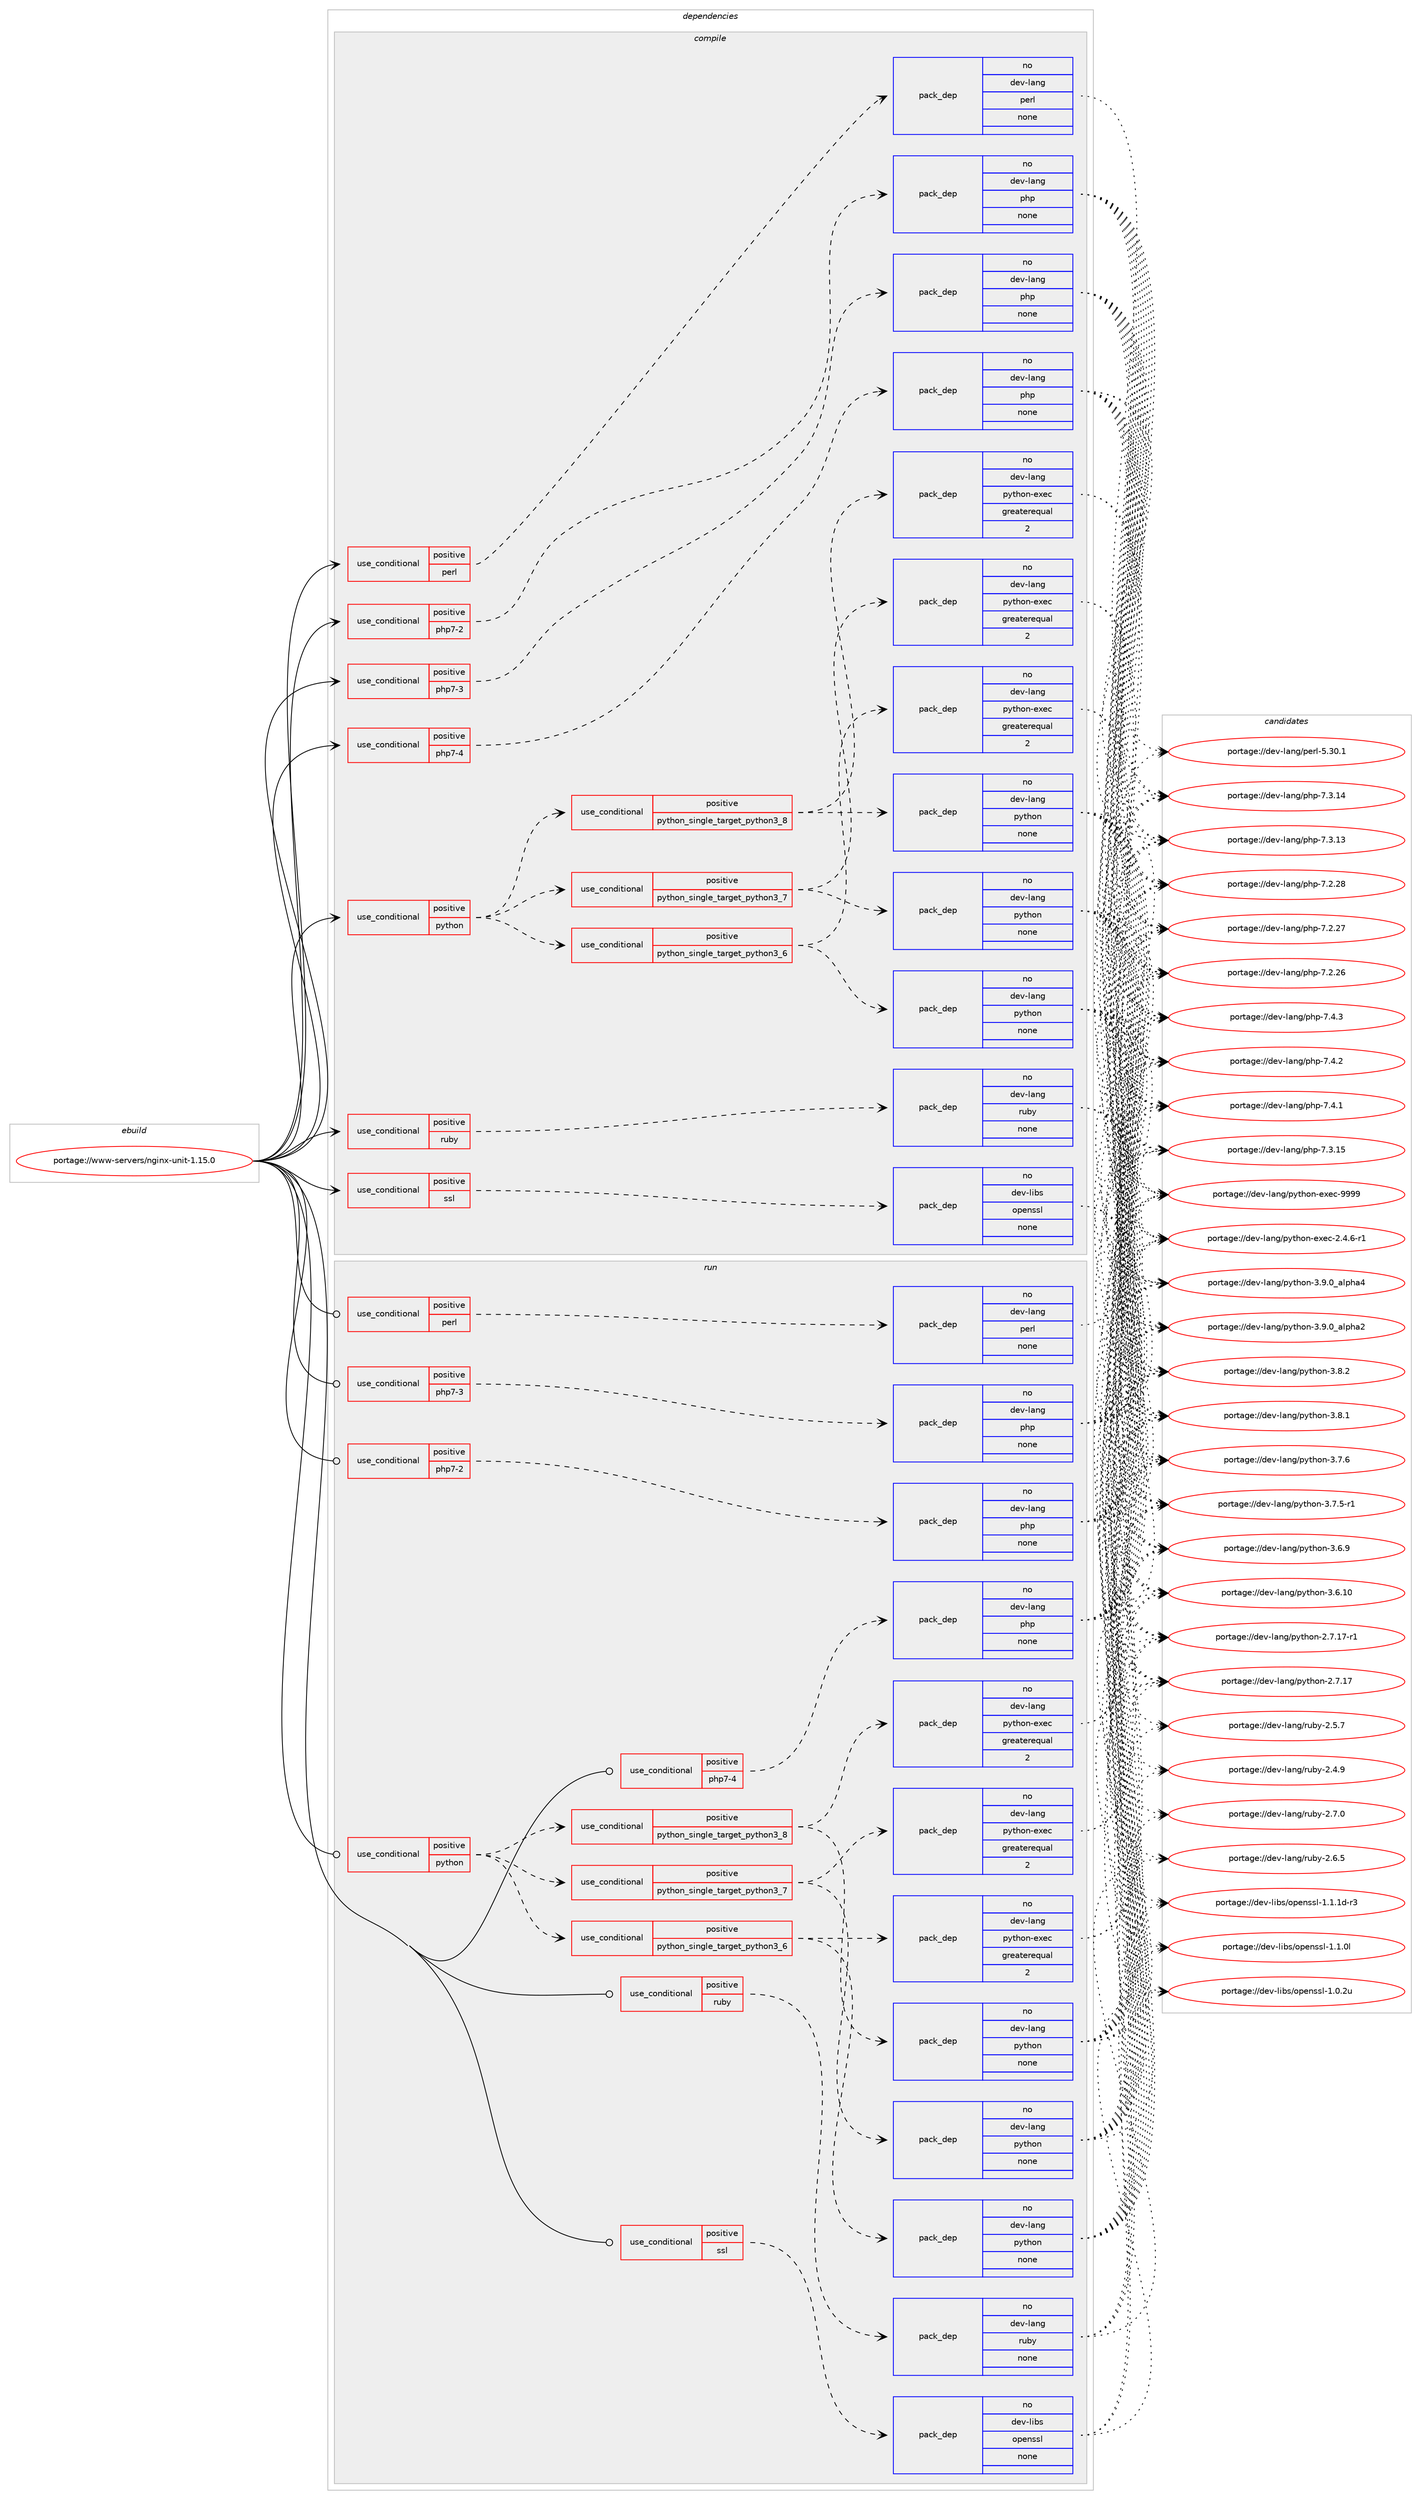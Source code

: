 digraph prolog {

# *************
# Graph options
# *************

newrank=true;
concentrate=true;
compound=true;
graph [rankdir=LR,fontname=Helvetica,fontsize=10,ranksep=1.5];#, ranksep=2.5, nodesep=0.2];
edge  [arrowhead=vee];
node  [fontname=Helvetica,fontsize=10];

# **********
# The ebuild
# **********

subgraph cluster_leftcol {
color=gray;
rank=same;
label=<<i>ebuild</i>>;
id [label="portage://www-servers/nginx-unit-1.15.0", color=red, width=4, href="../www-servers/nginx-unit-1.15.0.svg"];
}

# ****************
# The dependencies
# ****************

subgraph cluster_midcol {
color=gray;
label=<<i>dependencies</i>>;
subgraph cluster_compile {
fillcolor="#eeeeee";
style=filled;
label=<<i>compile</i>>;
subgraph cond2443 {
dependency18374 [label=<<TABLE BORDER="0" CELLBORDER="1" CELLSPACING="0" CELLPADDING="4"><TR><TD ROWSPAN="3" CELLPADDING="10">use_conditional</TD></TR><TR><TD>positive</TD></TR><TR><TD>perl</TD></TR></TABLE>>, shape=none, color=red];
subgraph pack15564 {
dependency18375 [label=<<TABLE BORDER="0" CELLBORDER="1" CELLSPACING="0" CELLPADDING="4" WIDTH="220"><TR><TD ROWSPAN="6" CELLPADDING="30">pack_dep</TD></TR><TR><TD WIDTH="110">no</TD></TR><TR><TD>dev-lang</TD></TR><TR><TD>perl</TD></TR><TR><TD>none</TD></TR><TR><TD></TD></TR></TABLE>>, shape=none, color=blue];
}
dependency18374:e -> dependency18375:w [weight=20,style="dashed",arrowhead="vee"];
}
id:e -> dependency18374:w [weight=20,style="solid",arrowhead="vee"];
subgraph cond2444 {
dependency18376 [label=<<TABLE BORDER="0" CELLBORDER="1" CELLSPACING="0" CELLPADDING="4"><TR><TD ROWSPAN="3" CELLPADDING="10">use_conditional</TD></TR><TR><TD>positive</TD></TR><TR><TD>php7-2</TD></TR></TABLE>>, shape=none, color=red];
subgraph pack15565 {
dependency18377 [label=<<TABLE BORDER="0" CELLBORDER="1" CELLSPACING="0" CELLPADDING="4" WIDTH="220"><TR><TD ROWSPAN="6" CELLPADDING="30">pack_dep</TD></TR><TR><TD WIDTH="110">no</TD></TR><TR><TD>dev-lang</TD></TR><TR><TD>php</TD></TR><TR><TD>none</TD></TR><TR><TD></TD></TR></TABLE>>, shape=none, color=blue];
}
dependency18376:e -> dependency18377:w [weight=20,style="dashed",arrowhead="vee"];
}
id:e -> dependency18376:w [weight=20,style="solid",arrowhead="vee"];
subgraph cond2445 {
dependency18378 [label=<<TABLE BORDER="0" CELLBORDER="1" CELLSPACING="0" CELLPADDING="4"><TR><TD ROWSPAN="3" CELLPADDING="10">use_conditional</TD></TR><TR><TD>positive</TD></TR><TR><TD>php7-3</TD></TR></TABLE>>, shape=none, color=red];
subgraph pack15566 {
dependency18379 [label=<<TABLE BORDER="0" CELLBORDER="1" CELLSPACING="0" CELLPADDING="4" WIDTH="220"><TR><TD ROWSPAN="6" CELLPADDING="30">pack_dep</TD></TR><TR><TD WIDTH="110">no</TD></TR><TR><TD>dev-lang</TD></TR><TR><TD>php</TD></TR><TR><TD>none</TD></TR><TR><TD></TD></TR></TABLE>>, shape=none, color=blue];
}
dependency18378:e -> dependency18379:w [weight=20,style="dashed",arrowhead="vee"];
}
id:e -> dependency18378:w [weight=20,style="solid",arrowhead="vee"];
subgraph cond2446 {
dependency18380 [label=<<TABLE BORDER="0" CELLBORDER="1" CELLSPACING="0" CELLPADDING="4"><TR><TD ROWSPAN="3" CELLPADDING="10">use_conditional</TD></TR><TR><TD>positive</TD></TR><TR><TD>php7-4</TD></TR></TABLE>>, shape=none, color=red];
subgraph pack15567 {
dependency18381 [label=<<TABLE BORDER="0" CELLBORDER="1" CELLSPACING="0" CELLPADDING="4" WIDTH="220"><TR><TD ROWSPAN="6" CELLPADDING="30">pack_dep</TD></TR><TR><TD WIDTH="110">no</TD></TR><TR><TD>dev-lang</TD></TR><TR><TD>php</TD></TR><TR><TD>none</TD></TR><TR><TD></TD></TR></TABLE>>, shape=none, color=blue];
}
dependency18380:e -> dependency18381:w [weight=20,style="dashed",arrowhead="vee"];
}
id:e -> dependency18380:w [weight=20,style="solid",arrowhead="vee"];
subgraph cond2447 {
dependency18382 [label=<<TABLE BORDER="0" CELLBORDER="1" CELLSPACING="0" CELLPADDING="4"><TR><TD ROWSPAN="3" CELLPADDING="10">use_conditional</TD></TR><TR><TD>positive</TD></TR><TR><TD>python</TD></TR></TABLE>>, shape=none, color=red];
subgraph cond2448 {
dependency18383 [label=<<TABLE BORDER="0" CELLBORDER="1" CELLSPACING="0" CELLPADDING="4"><TR><TD ROWSPAN="3" CELLPADDING="10">use_conditional</TD></TR><TR><TD>positive</TD></TR><TR><TD>python_single_target_python3_6</TD></TR></TABLE>>, shape=none, color=red];
subgraph pack15568 {
dependency18384 [label=<<TABLE BORDER="0" CELLBORDER="1" CELLSPACING="0" CELLPADDING="4" WIDTH="220"><TR><TD ROWSPAN="6" CELLPADDING="30">pack_dep</TD></TR><TR><TD WIDTH="110">no</TD></TR><TR><TD>dev-lang</TD></TR><TR><TD>python</TD></TR><TR><TD>none</TD></TR><TR><TD></TD></TR></TABLE>>, shape=none, color=blue];
}
dependency18383:e -> dependency18384:w [weight=20,style="dashed",arrowhead="vee"];
subgraph pack15569 {
dependency18385 [label=<<TABLE BORDER="0" CELLBORDER="1" CELLSPACING="0" CELLPADDING="4" WIDTH="220"><TR><TD ROWSPAN="6" CELLPADDING="30">pack_dep</TD></TR><TR><TD WIDTH="110">no</TD></TR><TR><TD>dev-lang</TD></TR><TR><TD>python-exec</TD></TR><TR><TD>greaterequal</TD></TR><TR><TD>2</TD></TR></TABLE>>, shape=none, color=blue];
}
dependency18383:e -> dependency18385:w [weight=20,style="dashed",arrowhead="vee"];
}
dependency18382:e -> dependency18383:w [weight=20,style="dashed",arrowhead="vee"];
subgraph cond2449 {
dependency18386 [label=<<TABLE BORDER="0" CELLBORDER="1" CELLSPACING="0" CELLPADDING="4"><TR><TD ROWSPAN="3" CELLPADDING="10">use_conditional</TD></TR><TR><TD>positive</TD></TR><TR><TD>python_single_target_python3_7</TD></TR></TABLE>>, shape=none, color=red];
subgraph pack15570 {
dependency18387 [label=<<TABLE BORDER="0" CELLBORDER="1" CELLSPACING="0" CELLPADDING="4" WIDTH="220"><TR><TD ROWSPAN="6" CELLPADDING="30">pack_dep</TD></TR><TR><TD WIDTH="110">no</TD></TR><TR><TD>dev-lang</TD></TR><TR><TD>python</TD></TR><TR><TD>none</TD></TR><TR><TD></TD></TR></TABLE>>, shape=none, color=blue];
}
dependency18386:e -> dependency18387:w [weight=20,style="dashed",arrowhead="vee"];
subgraph pack15571 {
dependency18388 [label=<<TABLE BORDER="0" CELLBORDER="1" CELLSPACING="0" CELLPADDING="4" WIDTH="220"><TR><TD ROWSPAN="6" CELLPADDING="30">pack_dep</TD></TR><TR><TD WIDTH="110">no</TD></TR><TR><TD>dev-lang</TD></TR><TR><TD>python-exec</TD></TR><TR><TD>greaterequal</TD></TR><TR><TD>2</TD></TR></TABLE>>, shape=none, color=blue];
}
dependency18386:e -> dependency18388:w [weight=20,style="dashed",arrowhead="vee"];
}
dependency18382:e -> dependency18386:w [weight=20,style="dashed",arrowhead="vee"];
subgraph cond2450 {
dependency18389 [label=<<TABLE BORDER="0" CELLBORDER="1" CELLSPACING="0" CELLPADDING="4"><TR><TD ROWSPAN="3" CELLPADDING="10">use_conditional</TD></TR><TR><TD>positive</TD></TR><TR><TD>python_single_target_python3_8</TD></TR></TABLE>>, shape=none, color=red];
subgraph pack15572 {
dependency18390 [label=<<TABLE BORDER="0" CELLBORDER="1" CELLSPACING="0" CELLPADDING="4" WIDTH="220"><TR><TD ROWSPAN="6" CELLPADDING="30">pack_dep</TD></TR><TR><TD WIDTH="110">no</TD></TR><TR><TD>dev-lang</TD></TR><TR><TD>python</TD></TR><TR><TD>none</TD></TR><TR><TD></TD></TR></TABLE>>, shape=none, color=blue];
}
dependency18389:e -> dependency18390:w [weight=20,style="dashed",arrowhead="vee"];
subgraph pack15573 {
dependency18391 [label=<<TABLE BORDER="0" CELLBORDER="1" CELLSPACING="0" CELLPADDING="4" WIDTH="220"><TR><TD ROWSPAN="6" CELLPADDING="30">pack_dep</TD></TR><TR><TD WIDTH="110">no</TD></TR><TR><TD>dev-lang</TD></TR><TR><TD>python-exec</TD></TR><TR><TD>greaterequal</TD></TR><TR><TD>2</TD></TR></TABLE>>, shape=none, color=blue];
}
dependency18389:e -> dependency18391:w [weight=20,style="dashed",arrowhead="vee"];
}
dependency18382:e -> dependency18389:w [weight=20,style="dashed",arrowhead="vee"];
}
id:e -> dependency18382:w [weight=20,style="solid",arrowhead="vee"];
subgraph cond2451 {
dependency18392 [label=<<TABLE BORDER="0" CELLBORDER="1" CELLSPACING="0" CELLPADDING="4"><TR><TD ROWSPAN="3" CELLPADDING="10">use_conditional</TD></TR><TR><TD>positive</TD></TR><TR><TD>ruby</TD></TR></TABLE>>, shape=none, color=red];
subgraph pack15574 {
dependency18393 [label=<<TABLE BORDER="0" CELLBORDER="1" CELLSPACING="0" CELLPADDING="4" WIDTH="220"><TR><TD ROWSPAN="6" CELLPADDING="30">pack_dep</TD></TR><TR><TD WIDTH="110">no</TD></TR><TR><TD>dev-lang</TD></TR><TR><TD>ruby</TD></TR><TR><TD>none</TD></TR><TR><TD></TD></TR></TABLE>>, shape=none, color=blue];
}
dependency18392:e -> dependency18393:w [weight=20,style="dashed",arrowhead="vee"];
}
id:e -> dependency18392:w [weight=20,style="solid",arrowhead="vee"];
subgraph cond2452 {
dependency18394 [label=<<TABLE BORDER="0" CELLBORDER="1" CELLSPACING="0" CELLPADDING="4"><TR><TD ROWSPAN="3" CELLPADDING="10">use_conditional</TD></TR><TR><TD>positive</TD></TR><TR><TD>ssl</TD></TR></TABLE>>, shape=none, color=red];
subgraph pack15575 {
dependency18395 [label=<<TABLE BORDER="0" CELLBORDER="1" CELLSPACING="0" CELLPADDING="4" WIDTH="220"><TR><TD ROWSPAN="6" CELLPADDING="30">pack_dep</TD></TR><TR><TD WIDTH="110">no</TD></TR><TR><TD>dev-libs</TD></TR><TR><TD>openssl</TD></TR><TR><TD>none</TD></TR><TR><TD></TD></TR></TABLE>>, shape=none, color=blue];
}
dependency18394:e -> dependency18395:w [weight=20,style="dashed",arrowhead="vee"];
}
id:e -> dependency18394:w [weight=20,style="solid",arrowhead="vee"];
}
subgraph cluster_compileandrun {
fillcolor="#eeeeee";
style=filled;
label=<<i>compile and run</i>>;
}
subgraph cluster_run {
fillcolor="#eeeeee";
style=filled;
label=<<i>run</i>>;
subgraph cond2453 {
dependency18396 [label=<<TABLE BORDER="0" CELLBORDER="1" CELLSPACING="0" CELLPADDING="4"><TR><TD ROWSPAN="3" CELLPADDING="10">use_conditional</TD></TR><TR><TD>positive</TD></TR><TR><TD>perl</TD></TR></TABLE>>, shape=none, color=red];
subgraph pack15576 {
dependency18397 [label=<<TABLE BORDER="0" CELLBORDER="1" CELLSPACING="0" CELLPADDING="4" WIDTH="220"><TR><TD ROWSPAN="6" CELLPADDING="30">pack_dep</TD></TR><TR><TD WIDTH="110">no</TD></TR><TR><TD>dev-lang</TD></TR><TR><TD>perl</TD></TR><TR><TD>none</TD></TR><TR><TD></TD></TR></TABLE>>, shape=none, color=blue];
}
dependency18396:e -> dependency18397:w [weight=20,style="dashed",arrowhead="vee"];
}
id:e -> dependency18396:w [weight=20,style="solid",arrowhead="odot"];
subgraph cond2454 {
dependency18398 [label=<<TABLE BORDER="0" CELLBORDER="1" CELLSPACING="0" CELLPADDING="4"><TR><TD ROWSPAN="3" CELLPADDING="10">use_conditional</TD></TR><TR><TD>positive</TD></TR><TR><TD>php7-2</TD></TR></TABLE>>, shape=none, color=red];
subgraph pack15577 {
dependency18399 [label=<<TABLE BORDER="0" CELLBORDER="1" CELLSPACING="0" CELLPADDING="4" WIDTH="220"><TR><TD ROWSPAN="6" CELLPADDING="30">pack_dep</TD></TR><TR><TD WIDTH="110">no</TD></TR><TR><TD>dev-lang</TD></TR><TR><TD>php</TD></TR><TR><TD>none</TD></TR><TR><TD></TD></TR></TABLE>>, shape=none, color=blue];
}
dependency18398:e -> dependency18399:w [weight=20,style="dashed",arrowhead="vee"];
}
id:e -> dependency18398:w [weight=20,style="solid",arrowhead="odot"];
subgraph cond2455 {
dependency18400 [label=<<TABLE BORDER="0" CELLBORDER="1" CELLSPACING="0" CELLPADDING="4"><TR><TD ROWSPAN="3" CELLPADDING="10">use_conditional</TD></TR><TR><TD>positive</TD></TR><TR><TD>php7-3</TD></TR></TABLE>>, shape=none, color=red];
subgraph pack15578 {
dependency18401 [label=<<TABLE BORDER="0" CELLBORDER="1" CELLSPACING="0" CELLPADDING="4" WIDTH="220"><TR><TD ROWSPAN="6" CELLPADDING="30">pack_dep</TD></TR><TR><TD WIDTH="110">no</TD></TR><TR><TD>dev-lang</TD></TR><TR><TD>php</TD></TR><TR><TD>none</TD></TR><TR><TD></TD></TR></TABLE>>, shape=none, color=blue];
}
dependency18400:e -> dependency18401:w [weight=20,style="dashed",arrowhead="vee"];
}
id:e -> dependency18400:w [weight=20,style="solid",arrowhead="odot"];
subgraph cond2456 {
dependency18402 [label=<<TABLE BORDER="0" CELLBORDER="1" CELLSPACING="0" CELLPADDING="4"><TR><TD ROWSPAN="3" CELLPADDING="10">use_conditional</TD></TR><TR><TD>positive</TD></TR><TR><TD>php7-4</TD></TR></TABLE>>, shape=none, color=red];
subgraph pack15579 {
dependency18403 [label=<<TABLE BORDER="0" CELLBORDER="1" CELLSPACING="0" CELLPADDING="4" WIDTH="220"><TR><TD ROWSPAN="6" CELLPADDING="30">pack_dep</TD></TR><TR><TD WIDTH="110">no</TD></TR><TR><TD>dev-lang</TD></TR><TR><TD>php</TD></TR><TR><TD>none</TD></TR><TR><TD></TD></TR></TABLE>>, shape=none, color=blue];
}
dependency18402:e -> dependency18403:w [weight=20,style="dashed",arrowhead="vee"];
}
id:e -> dependency18402:w [weight=20,style="solid",arrowhead="odot"];
subgraph cond2457 {
dependency18404 [label=<<TABLE BORDER="0" CELLBORDER="1" CELLSPACING="0" CELLPADDING="4"><TR><TD ROWSPAN="3" CELLPADDING="10">use_conditional</TD></TR><TR><TD>positive</TD></TR><TR><TD>python</TD></TR></TABLE>>, shape=none, color=red];
subgraph cond2458 {
dependency18405 [label=<<TABLE BORDER="0" CELLBORDER="1" CELLSPACING="0" CELLPADDING="4"><TR><TD ROWSPAN="3" CELLPADDING="10">use_conditional</TD></TR><TR><TD>positive</TD></TR><TR><TD>python_single_target_python3_6</TD></TR></TABLE>>, shape=none, color=red];
subgraph pack15580 {
dependency18406 [label=<<TABLE BORDER="0" CELLBORDER="1" CELLSPACING="0" CELLPADDING="4" WIDTH="220"><TR><TD ROWSPAN="6" CELLPADDING="30">pack_dep</TD></TR><TR><TD WIDTH="110">no</TD></TR><TR><TD>dev-lang</TD></TR><TR><TD>python</TD></TR><TR><TD>none</TD></TR><TR><TD></TD></TR></TABLE>>, shape=none, color=blue];
}
dependency18405:e -> dependency18406:w [weight=20,style="dashed",arrowhead="vee"];
subgraph pack15581 {
dependency18407 [label=<<TABLE BORDER="0" CELLBORDER="1" CELLSPACING="0" CELLPADDING="4" WIDTH="220"><TR><TD ROWSPAN="6" CELLPADDING="30">pack_dep</TD></TR><TR><TD WIDTH="110">no</TD></TR><TR><TD>dev-lang</TD></TR><TR><TD>python-exec</TD></TR><TR><TD>greaterequal</TD></TR><TR><TD>2</TD></TR></TABLE>>, shape=none, color=blue];
}
dependency18405:e -> dependency18407:w [weight=20,style="dashed",arrowhead="vee"];
}
dependency18404:e -> dependency18405:w [weight=20,style="dashed",arrowhead="vee"];
subgraph cond2459 {
dependency18408 [label=<<TABLE BORDER="0" CELLBORDER="1" CELLSPACING="0" CELLPADDING="4"><TR><TD ROWSPAN="3" CELLPADDING="10">use_conditional</TD></TR><TR><TD>positive</TD></TR><TR><TD>python_single_target_python3_7</TD></TR></TABLE>>, shape=none, color=red];
subgraph pack15582 {
dependency18409 [label=<<TABLE BORDER="0" CELLBORDER="1" CELLSPACING="0" CELLPADDING="4" WIDTH="220"><TR><TD ROWSPAN="6" CELLPADDING="30">pack_dep</TD></TR><TR><TD WIDTH="110">no</TD></TR><TR><TD>dev-lang</TD></TR><TR><TD>python</TD></TR><TR><TD>none</TD></TR><TR><TD></TD></TR></TABLE>>, shape=none, color=blue];
}
dependency18408:e -> dependency18409:w [weight=20,style="dashed",arrowhead="vee"];
subgraph pack15583 {
dependency18410 [label=<<TABLE BORDER="0" CELLBORDER="1" CELLSPACING="0" CELLPADDING="4" WIDTH="220"><TR><TD ROWSPAN="6" CELLPADDING="30">pack_dep</TD></TR><TR><TD WIDTH="110">no</TD></TR><TR><TD>dev-lang</TD></TR><TR><TD>python-exec</TD></TR><TR><TD>greaterequal</TD></TR><TR><TD>2</TD></TR></TABLE>>, shape=none, color=blue];
}
dependency18408:e -> dependency18410:w [weight=20,style="dashed",arrowhead="vee"];
}
dependency18404:e -> dependency18408:w [weight=20,style="dashed",arrowhead="vee"];
subgraph cond2460 {
dependency18411 [label=<<TABLE BORDER="0" CELLBORDER="1" CELLSPACING="0" CELLPADDING="4"><TR><TD ROWSPAN="3" CELLPADDING="10">use_conditional</TD></TR><TR><TD>positive</TD></TR><TR><TD>python_single_target_python3_8</TD></TR></TABLE>>, shape=none, color=red];
subgraph pack15584 {
dependency18412 [label=<<TABLE BORDER="0" CELLBORDER="1" CELLSPACING="0" CELLPADDING="4" WIDTH="220"><TR><TD ROWSPAN="6" CELLPADDING="30">pack_dep</TD></TR><TR><TD WIDTH="110">no</TD></TR><TR><TD>dev-lang</TD></TR><TR><TD>python</TD></TR><TR><TD>none</TD></TR><TR><TD></TD></TR></TABLE>>, shape=none, color=blue];
}
dependency18411:e -> dependency18412:w [weight=20,style="dashed",arrowhead="vee"];
subgraph pack15585 {
dependency18413 [label=<<TABLE BORDER="0" CELLBORDER="1" CELLSPACING="0" CELLPADDING="4" WIDTH="220"><TR><TD ROWSPAN="6" CELLPADDING="30">pack_dep</TD></TR><TR><TD WIDTH="110">no</TD></TR><TR><TD>dev-lang</TD></TR><TR><TD>python-exec</TD></TR><TR><TD>greaterequal</TD></TR><TR><TD>2</TD></TR></TABLE>>, shape=none, color=blue];
}
dependency18411:e -> dependency18413:w [weight=20,style="dashed",arrowhead="vee"];
}
dependency18404:e -> dependency18411:w [weight=20,style="dashed",arrowhead="vee"];
}
id:e -> dependency18404:w [weight=20,style="solid",arrowhead="odot"];
subgraph cond2461 {
dependency18414 [label=<<TABLE BORDER="0" CELLBORDER="1" CELLSPACING="0" CELLPADDING="4"><TR><TD ROWSPAN="3" CELLPADDING="10">use_conditional</TD></TR><TR><TD>positive</TD></TR><TR><TD>ruby</TD></TR></TABLE>>, shape=none, color=red];
subgraph pack15586 {
dependency18415 [label=<<TABLE BORDER="0" CELLBORDER="1" CELLSPACING="0" CELLPADDING="4" WIDTH="220"><TR><TD ROWSPAN="6" CELLPADDING="30">pack_dep</TD></TR><TR><TD WIDTH="110">no</TD></TR><TR><TD>dev-lang</TD></TR><TR><TD>ruby</TD></TR><TR><TD>none</TD></TR><TR><TD></TD></TR></TABLE>>, shape=none, color=blue];
}
dependency18414:e -> dependency18415:w [weight=20,style="dashed",arrowhead="vee"];
}
id:e -> dependency18414:w [weight=20,style="solid",arrowhead="odot"];
subgraph cond2462 {
dependency18416 [label=<<TABLE BORDER="0" CELLBORDER="1" CELLSPACING="0" CELLPADDING="4"><TR><TD ROWSPAN="3" CELLPADDING="10">use_conditional</TD></TR><TR><TD>positive</TD></TR><TR><TD>ssl</TD></TR></TABLE>>, shape=none, color=red];
subgraph pack15587 {
dependency18417 [label=<<TABLE BORDER="0" CELLBORDER="1" CELLSPACING="0" CELLPADDING="4" WIDTH="220"><TR><TD ROWSPAN="6" CELLPADDING="30">pack_dep</TD></TR><TR><TD WIDTH="110">no</TD></TR><TR><TD>dev-libs</TD></TR><TR><TD>openssl</TD></TR><TR><TD>none</TD></TR><TR><TD></TD></TR></TABLE>>, shape=none, color=blue];
}
dependency18416:e -> dependency18417:w [weight=20,style="dashed",arrowhead="vee"];
}
id:e -> dependency18416:w [weight=20,style="solid",arrowhead="odot"];
}
}

# **************
# The candidates
# **************

subgraph cluster_choices {
rank=same;
color=gray;
label=<<i>candidates</i>>;

subgraph choice15564 {
color=black;
nodesep=1;
choice10010111845108971101034711210111410845534651484649 [label="portage://dev-lang/perl-5.30.1", color=red, width=4,href="../dev-lang/perl-5.30.1.svg"];
dependency18375:e -> choice10010111845108971101034711210111410845534651484649:w [style=dotted,weight="100"];
}
subgraph choice15565 {
color=black;
nodesep=1;
choice100101118451089711010347112104112455546524651 [label="portage://dev-lang/php-7.4.3", color=red, width=4,href="../dev-lang/php-7.4.3.svg"];
choice100101118451089711010347112104112455546524650 [label="portage://dev-lang/php-7.4.2", color=red, width=4,href="../dev-lang/php-7.4.2.svg"];
choice100101118451089711010347112104112455546524649 [label="portage://dev-lang/php-7.4.1", color=red, width=4,href="../dev-lang/php-7.4.1.svg"];
choice10010111845108971101034711210411245554651464953 [label="portage://dev-lang/php-7.3.15", color=red, width=4,href="../dev-lang/php-7.3.15.svg"];
choice10010111845108971101034711210411245554651464952 [label="portage://dev-lang/php-7.3.14", color=red, width=4,href="../dev-lang/php-7.3.14.svg"];
choice10010111845108971101034711210411245554651464951 [label="portage://dev-lang/php-7.3.13", color=red, width=4,href="../dev-lang/php-7.3.13.svg"];
choice10010111845108971101034711210411245554650465056 [label="portage://dev-lang/php-7.2.28", color=red, width=4,href="../dev-lang/php-7.2.28.svg"];
choice10010111845108971101034711210411245554650465055 [label="portage://dev-lang/php-7.2.27", color=red, width=4,href="../dev-lang/php-7.2.27.svg"];
choice10010111845108971101034711210411245554650465054 [label="portage://dev-lang/php-7.2.26", color=red, width=4,href="../dev-lang/php-7.2.26.svg"];
dependency18377:e -> choice100101118451089711010347112104112455546524651:w [style=dotted,weight="100"];
dependency18377:e -> choice100101118451089711010347112104112455546524650:w [style=dotted,weight="100"];
dependency18377:e -> choice100101118451089711010347112104112455546524649:w [style=dotted,weight="100"];
dependency18377:e -> choice10010111845108971101034711210411245554651464953:w [style=dotted,weight="100"];
dependency18377:e -> choice10010111845108971101034711210411245554651464952:w [style=dotted,weight="100"];
dependency18377:e -> choice10010111845108971101034711210411245554651464951:w [style=dotted,weight="100"];
dependency18377:e -> choice10010111845108971101034711210411245554650465056:w [style=dotted,weight="100"];
dependency18377:e -> choice10010111845108971101034711210411245554650465055:w [style=dotted,weight="100"];
dependency18377:e -> choice10010111845108971101034711210411245554650465054:w [style=dotted,weight="100"];
}
subgraph choice15566 {
color=black;
nodesep=1;
choice100101118451089711010347112104112455546524651 [label="portage://dev-lang/php-7.4.3", color=red, width=4,href="../dev-lang/php-7.4.3.svg"];
choice100101118451089711010347112104112455546524650 [label="portage://dev-lang/php-7.4.2", color=red, width=4,href="../dev-lang/php-7.4.2.svg"];
choice100101118451089711010347112104112455546524649 [label="portage://dev-lang/php-7.4.1", color=red, width=4,href="../dev-lang/php-7.4.1.svg"];
choice10010111845108971101034711210411245554651464953 [label="portage://dev-lang/php-7.3.15", color=red, width=4,href="../dev-lang/php-7.3.15.svg"];
choice10010111845108971101034711210411245554651464952 [label="portage://dev-lang/php-7.3.14", color=red, width=4,href="../dev-lang/php-7.3.14.svg"];
choice10010111845108971101034711210411245554651464951 [label="portage://dev-lang/php-7.3.13", color=red, width=4,href="../dev-lang/php-7.3.13.svg"];
choice10010111845108971101034711210411245554650465056 [label="portage://dev-lang/php-7.2.28", color=red, width=4,href="../dev-lang/php-7.2.28.svg"];
choice10010111845108971101034711210411245554650465055 [label="portage://dev-lang/php-7.2.27", color=red, width=4,href="../dev-lang/php-7.2.27.svg"];
choice10010111845108971101034711210411245554650465054 [label="portage://dev-lang/php-7.2.26", color=red, width=4,href="../dev-lang/php-7.2.26.svg"];
dependency18379:e -> choice100101118451089711010347112104112455546524651:w [style=dotted,weight="100"];
dependency18379:e -> choice100101118451089711010347112104112455546524650:w [style=dotted,weight="100"];
dependency18379:e -> choice100101118451089711010347112104112455546524649:w [style=dotted,weight="100"];
dependency18379:e -> choice10010111845108971101034711210411245554651464953:w [style=dotted,weight="100"];
dependency18379:e -> choice10010111845108971101034711210411245554651464952:w [style=dotted,weight="100"];
dependency18379:e -> choice10010111845108971101034711210411245554651464951:w [style=dotted,weight="100"];
dependency18379:e -> choice10010111845108971101034711210411245554650465056:w [style=dotted,weight="100"];
dependency18379:e -> choice10010111845108971101034711210411245554650465055:w [style=dotted,weight="100"];
dependency18379:e -> choice10010111845108971101034711210411245554650465054:w [style=dotted,weight="100"];
}
subgraph choice15567 {
color=black;
nodesep=1;
choice100101118451089711010347112104112455546524651 [label="portage://dev-lang/php-7.4.3", color=red, width=4,href="../dev-lang/php-7.4.3.svg"];
choice100101118451089711010347112104112455546524650 [label="portage://dev-lang/php-7.4.2", color=red, width=4,href="../dev-lang/php-7.4.2.svg"];
choice100101118451089711010347112104112455546524649 [label="portage://dev-lang/php-7.4.1", color=red, width=4,href="../dev-lang/php-7.4.1.svg"];
choice10010111845108971101034711210411245554651464953 [label="portage://dev-lang/php-7.3.15", color=red, width=4,href="../dev-lang/php-7.3.15.svg"];
choice10010111845108971101034711210411245554651464952 [label="portage://dev-lang/php-7.3.14", color=red, width=4,href="../dev-lang/php-7.3.14.svg"];
choice10010111845108971101034711210411245554651464951 [label="portage://dev-lang/php-7.3.13", color=red, width=4,href="../dev-lang/php-7.3.13.svg"];
choice10010111845108971101034711210411245554650465056 [label="portage://dev-lang/php-7.2.28", color=red, width=4,href="../dev-lang/php-7.2.28.svg"];
choice10010111845108971101034711210411245554650465055 [label="portage://dev-lang/php-7.2.27", color=red, width=4,href="../dev-lang/php-7.2.27.svg"];
choice10010111845108971101034711210411245554650465054 [label="portage://dev-lang/php-7.2.26", color=red, width=4,href="../dev-lang/php-7.2.26.svg"];
dependency18381:e -> choice100101118451089711010347112104112455546524651:w [style=dotted,weight="100"];
dependency18381:e -> choice100101118451089711010347112104112455546524650:w [style=dotted,weight="100"];
dependency18381:e -> choice100101118451089711010347112104112455546524649:w [style=dotted,weight="100"];
dependency18381:e -> choice10010111845108971101034711210411245554651464953:w [style=dotted,weight="100"];
dependency18381:e -> choice10010111845108971101034711210411245554651464952:w [style=dotted,weight="100"];
dependency18381:e -> choice10010111845108971101034711210411245554651464951:w [style=dotted,weight="100"];
dependency18381:e -> choice10010111845108971101034711210411245554650465056:w [style=dotted,weight="100"];
dependency18381:e -> choice10010111845108971101034711210411245554650465055:w [style=dotted,weight="100"];
dependency18381:e -> choice10010111845108971101034711210411245554650465054:w [style=dotted,weight="100"];
}
subgraph choice15568 {
color=black;
nodesep=1;
choice10010111845108971101034711212111610411111045514657464895971081121049752 [label="portage://dev-lang/python-3.9.0_alpha4", color=red, width=4,href="../dev-lang/python-3.9.0_alpha4.svg"];
choice10010111845108971101034711212111610411111045514657464895971081121049750 [label="portage://dev-lang/python-3.9.0_alpha2", color=red, width=4,href="../dev-lang/python-3.9.0_alpha2.svg"];
choice100101118451089711010347112121116104111110455146564650 [label="portage://dev-lang/python-3.8.2", color=red, width=4,href="../dev-lang/python-3.8.2.svg"];
choice100101118451089711010347112121116104111110455146564649 [label="portage://dev-lang/python-3.8.1", color=red, width=4,href="../dev-lang/python-3.8.1.svg"];
choice100101118451089711010347112121116104111110455146554654 [label="portage://dev-lang/python-3.7.6", color=red, width=4,href="../dev-lang/python-3.7.6.svg"];
choice1001011184510897110103471121211161041111104551465546534511449 [label="portage://dev-lang/python-3.7.5-r1", color=red, width=4,href="../dev-lang/python-3.7.5-r1.svg"];
choice100101118451089711010347112121116104111110455146544657 [label="portage://dev-lang/python-3.6.9", color=red, width=4,href="../dev-lang/python-3.6.9.svg"];
choice10010111845108971101034711212111610411111045514654464948 [label="portage://dev-lang/python-3.6.10", color=red, width=4,href="../dev-lang/python-3.6.10.svg"];
choice100101118451089711010347112121116104111110455046554649554511449 [label="portage://dev-lang/python-2.7.17-r1", color=red, width=4,href="../dev-lang/python-2.7.17-r1.svg"];
choice10010111845108971101034711212111610411111045504655464955 [label="portage://dev-lang/python-2.7.17", color=red, width=4,href="../dev-lang/python-2.7.17.svg"];
dependency18384:e -> choice10010111845108971101034711212111610411111045514657464895971081121049752:w [style=dotted,weight="100"];
dependency18384:e -> choice10010111845108971101034711212111610411111045514657464895971081121049750:w [style=dotted,weight="100"];
dependency18384:e -> choice100101118451089711010347112121116104111110455146564650:w [style=dotted,weight="100"];
dependency18384:e -> choice100101118451089711010347112121116104111110455146564649:w [style=dotted,weight="100"];
dependency18384:e -> choice100101118451089711010347112121116104111110455146554654:w [style=dotted,weight="100"];
dependency18384:e -> choice1001011184510897110103471121211161041111104551465546534511449:w [style=dotted,weight="100"];
dependency18384:e -> choice100101118451089711010347112121116104111110455146544657:w [style=dotted,weight="100"];
dependency18384:e -> choice10010111845108971101034711212111610411111045514654464948:w [style=dotted,weight="100"];
dependency18384:e -> choice100101118451089711010347112121116104111110455046554649554511449:w [style=dotted,weight="100"];
dependency18384:e -> choice10010111845108971101034711212111610411111045504655464955:w [style=dotted,weight="100"];
}
subgraph choice15569 {
color=black;
nodesep=1;
choice10010111845108971101034711212111610411111045101120101994557575757 [label="portage://dev-lang/python-exec-9999", color=red, width=4,href="../dev-lang/python-exec-9999.svg"];
choice10010111845108971101034711212111610411111045101120101994550465246544511449 [label="portage://dev-lang/python-exec-2.4.6-r1", color=red, width=4,href="../dev-lang/python-exec-2.4.6-r1.svg"];
dependency18385:e -> choice10010111845108971101034711212111610411111045101120101994557575757:w [style=dotted,weight="100"];
dependency18385:e -> choice10010111845108971101034711212111610411111045101120101994550465246544511449:w [style=dotted,weight="100"];
}
subgraph choice15570 {
color=black;
nodesep=1;
choice10010111845108971101034711212111610411111045514657464895971081121049752 [label="portage://dev-lang/python-3.9.0_alpha4", color=red, width=4,href="../dev-lang/python-3.9.0_alpha4.svg"];
choice10010111845108971101034711212111610411111045514657464895971081121049750 [label="portage://dev-lang/python-3.9.0_alpha2", color=red, width=4,href="../dev-lang/python-3.9.0_alpha2.svg"];
choice100101118451089711010347112121116104111110455146564650 [label="portage://dev-lang/python-3.8.2", color=red, width=4,href="../dev-lang/python-3.8.2.svg"];
choice100101118451089711010347112121116104111110455146564649 [label="portage://dev-lang/python-3.8.1", color=red, width=4,href="../dev-lang/python-3.8.1.svg"];
choice100101118451089711010347112121116104111110455146554654 [label="portage://dev-lang/python-3.7.6", color=red, width=4,href="../dev-lang/python-3.7.6.svg"];
choice1001011184510897110103471121211161041111104551465546534511449 [label="portage://dev-lang/python-3.7.5-r1", color=red, width=4,href="../dev-lang/python-3.7.5-r1.svg"];
choice100101118451089711010347112121116104111110455146544657 [label="portage://dev-lang/python-3.6.9", color=red, width=4,href="../dev-lang/python-3.6.9.svg"];
choice10010111845108971101034711212111610411111045514654464948 [label="portage://dev-lang/python-3.6.10", color=red, width=4,href="../dev-lang/python-3.6.10.svg"];
choice100101118451089711010347112121116104111110455046554649554511449 [label="portage://dev-lang/python-2.7.17-r1", color=red, width=4,href="../dev-lang/python-2.7.17-r1.svg"];
choice10010111845108971101034711212111610411111045504655464955 [label="portage://dev-lang/python-2.7.17", color=red, width=4,href="../dev-lang/python-2.7.17.svg"];
dependency18387:e -> choice10010111845108971101034711212111610411111045514657464895971081121049752:w [style=dotted,weight="100"];
dependency18387:e -> choice10010111845108971101034711212111610411111045514657464895971081121049750:w [style=dotted,weight="100"];
dependency18387:e -> choice100101118451089711010347112121116104111110455146564650:w [style=dotted,weight="100"];
dependency18387:e -> choice100101118451089711010347112121116104111110455146564649:w [style=dotted,weight="100"];
dependency18387:e -> choice100101118451089711010347112121116104111110455146554654:w [style=dotted,weight="100"];
dependency18387:e -> choice1001011184510897110103471121211161041111104551465546534511449:w [style=dotted,weight="100"];
dependency18387:e -> choice100101118451089711010347112121116104111110455146544657:w [style=dotted,weight="100"];
dependency18387:e -> choice10010111845108971101034711212111610411111045514654464948:w [style=dotted,weight="100"];
dependency18387:e -> choice100101118451089711010347112121116104111110455046554649554511449:w [style=dotted,weight="100"];
dependency18387:e -> choice10010111845108971101034711212111610411111045504655464955:w [style=dotted,weight="100"];
}
subgraph choice15571 {
color=black;
nodesep=1;
choice10010111845108971101034711212111610411111045101120101994557575757 [label="portage://dev-lang/python-exec-9999", color=red, width=4,href="../dev-lang/python-exec-9999.svg"];
choice10010111845108971101034711212111610411111045101120101994550465246544511449 [label="portage://dev-lang/python-exec-2.4.6-r1", color=red, width=4,href="../dev-lang/python-exec-2.4.6-r1.svg"];
dependency18388:e -> choice10010111845108971101034711212111610411111045101120101994557575757:w [style=dotted,weight="100"];
dependency18388:e -> choice10010111845108971101034711212111610411111045101120101994550465246544511449:w [style=dotted,weight="100"];
}
subgraph choice15572 {
color=black;
nodesep=1;
choice10010111845108971101034711212111610411111045514657464895971081121049752 [label="portage://dev-lang/python-3.9.0_alpha4", color=red, width=4,href="../dev-lang/python-3.9.0_alpha4.svg"];
choice10010111845108971101034711212111610411111045514657464895971081121049750 [label="portage://dev-lang/python-3.9.0_alpha2", color=red, width=4,href="../dev-lang/python-3.9.0_alpha2.svg"];
choice100101118451089711010347112121116104111110455146564650 [label="portage://dev-lang/python-3.8.2", color=red, width=4,href="../dev-lang/python-3.8.2.svg"];
choice100101118451089711010347112121116104111110455146564649 [label="portage://dev-lang/python-3.8.1", color=red, width=4,href="../dev-lang/python-3.8.1.svg"];
choice100101118451089711010347112121116104111110455146554654 [label="portage://dev-lang/python-3.7.6", color=red, width=4,href="../dev-lang/python-3.7.6.svg"];
choice1001011184510897110103471121211161041111104551465546534511449 [label="portage://dev-lang/python-3.7.5-r1", color=red, width=4,href="../dev-lang/python-3.7.5-r1.svg"];
choice100101118451089711010347112121116104111110455146544657 [label="portage://dev-lang/python-3.6.9", color=red, width=4,href="../dev-lang/python-3.6.9.svg"];
choice10010111845108971101034711212111610411111045514654464948 [label="portage://dev-lang/python-3.6.10", color=red, width=4,href="../dev-lang/python-3.6.10.svg"];
choice100101118451089711010347112121116104111110455046554649554511449 [label="portage://dev-lang/python-2.7.17-r1", color=red, width=4,href="../dev-lang/python-2.7.17-r1.svg"];
choice10010111845108971101034711212111610411111045504655464955 [label="portage://dev-lang/python-2.7.17", color=red, width=4,href="../dev-lang/python-2.7.17.svg"];
dependency18390:e -> choice10010111845108971101034711212111610411111045514657464895971081121049752:w [style=dotted,weight="100"];
dependency18390:e -> choice10010111845108971101034711212111610411111045514657464895971081121049750:w [style=dotted,weight="100"];
dependency18390:e -> choice100101118451089711010347112121116104111110455146564650:w [style=dotted,weight="100"];
dependency18390:e -> choice100101118451089711010347112121116104111110455146564649:w [style=dotted,weight="100"];
dependency18390:e -> choice100101118451089711010347112121116104111110455146554654:w [style=dotted,weight="100"];
dependency18390:e -> choice1001011184510897110103471121211161041111104551465546534511449:w [style=dotted,weight="100"];
dependency18390:e -> choice100101118451089711010347112121116104111110455146544657:w [style=dotted,weight="100"];
dependency18390:e -> choice10010111845108971101034711212111610411111045514654464948:w [style=dotted,weight="100"];
dependency18390:e -> choice100101118451089711010347112121116104111110455046554649554511449:w [style=dotted,weight="100"];
dependency18390:e -> choice10010111845108971101034711212111610411111045504655464955:w [style=dotted,weight="100"];
}
subgraph choice15573 {
color=black;
nodesep=1;
choice10010111845108971101034711212111610411111045101120101994557575757 [label="portage://dev-lang/python-exec-9999", color=red, width=4,href="../dev-lang/python-exec-9999.svg"];
choice10010111845108971101034711212111610411111045101120101994550465246544511449 [label="portage://dev-lang/python-exec-2.4.6-r1", color=red, width=4,href="../dev-lang/python-exec-2.4.6-r1.svg"];
dependency18391:e -> choice10010111845108971101034711212111610411111045101120101994557575757:w [style=dotted,weight="100"];
dependency18391:e -> choice10010111845108971101034711212111610411111045101120101994550465246544511449:w [style=dotted,weight="100"];
}
subgraph choice15574 {
color=black;
nodesep=1;
choice10010111845108971101034711411798121455046554648 [label="portage://dev-lang/ruby-2.7.0", color=red, width=4,href="../dev-lang/ruby-2.7.0.svg"];
choice10010111845108971101034711411798121455046544653 [label="portage://dev-lang/ruby-2.6.5", color=red, width=4,href="../dev-lang/ruby-2.6.5.svg"];
choice10010111845108971101034711411798121455046534655 [label="portage://dev-lang/ruby-2.5.7", color=red, width=4,href="../dev-lang/ruby-2.5.7.svg"];
choice10010111845108971101034711411798121455046524657 [label="portage://dev-lang/ruby-2.4.9", color=red, width=4,href="../dev-lang/ruby-2.4.9.svg"];
dependency18393:e -> choice10010111845108971101034711411798121455046554648:w [style=dotted,weight="100"];
dependency18393:e -> choice10010111845108971101034711411798121455046544653:w [style=dotted,weight="100"];
dependency18393:e -> choice10010111845108971101034711411798121455046534655:w [style=dotted,weight="100"];
dependency18393:e -> choice10010111845108971101034711411798121455046524657:w [style=dotted,weight="100"];
}
subgraph choice15575 {
color=black;
nodesep=1;
choice1001011184510810598115471111121011101151151084549464946491004511451 [label="portage://dev-libs/openssl-1.1.1d-r3", color=red, width=4,href="../dev-libs/openssl-1.1.1d-r3.svg"];
choice100101118451081059811547111112101110115115108454946494648108 [label="portage://dev-libs/openssl-1.1.0l", color=red, width=4,href="../dev-libs/openssl-1.1.0l.svg"];
choice100101118451081059811547111112101110115115108454946484650117 [label="portage://dev-libs/openssl-1.0.2u", color=red, width=4,href="../dev-libs/openssl-1.0.2u.svg"];
dependency18395:e -> choice1001011184510810598115471111121011101151151084549464946491004511451:w [style=dotted,weight="100"];
dependency18395:e -> choice100101118451081059811547111112101110115115108454946494648108:w [style=dotted,weight="100"];
dependency18395:e -> choice100101118451081059811547111112101110115115108454946484650117:w [style=dotted,weight="100"];
}
subgraph choice15576 {
color=black;
nodesep=1;
choice10010111845108971101034711210111410845534651484649 [label="portage://dev-lang/perl-5.30.1", color=red, width=4,href="../dev-lang/perl-5.30.1.svg"];
dependency18397:e -> choice10010111845108971101034711210111410845534651484649:w [style=dotted,weight="100"];
}
subgraph choice15577 {
color=black;
nodesep=1;
choice100101118451089711010347112104112455546524651 [label="portage://dev-lang/php-7.4.3", color=red, width=4,href="../dev-lang/php-7.4.3.svg"];
choice100101118451089711010347112104112455546524650 [label="portage://dev-lang/php-7.4.2", color=red, width=4,href="../dev-lang/php-7.4.2.svg"];
choice100101118451089711010347112104112455546524649 [label="portage://dev-lang/php-7.4.1", color=red, width=4,href="../dev-lang/php-7.4.1.svg"];
choice10010111845108971101034711210411245554651464953 [label="portage://dev-lang/php-7.3.15", color=red, width=4,href="../dev-lang/php-7.3.15.svg"];
choice10010111845108971101034711210411245554651464952 [label="portage://dev-lang/php-7.3.14", color=red, width=4,href="../dev-lang/php-7.3.14.svg"];
choice10010111845108971101034711210411245554651464951 [label="portage://dev-lang/php-7.3.13", color=red, width=4,href="../dev-lang/php-7.3.13.svg"];
choice10010111845108971101034711210411245554650465056 [label="portage://dev-lang/php-7.2.28", color=red, width=4,href="../dev-lang/php-7.2.28.svg"];
choice10010111845108971101034711210411245554650465055 [label="portage://dev-lang/php-7.2.27", color=red, width=4,href="../dev-lang/php-7.2.27.svg"];
choice10010111845108971101034711210411245554650465054 [label="portage://dev-lang/php-7.2.26", color=red, width=4,href="../dev-lang/php-7.2.26.svg"];
dependency18399:e -> choice100101118451089711010347112104112455546524651:w [style=dotted,weight="100"];
dependency18399:e -> choice100101118451089711010347112104112455546524650:w [style=dotted,weight="100"];
dependency18399:e -> choice100101118451089711010347112104112455546524649:w [style=dotted,weight="100"];
dependency18399:e -> choice10010111845108971101034711210411245554651464953:w [style=dotted,weight="100"];
dependency18399:e -> choice10010111845108971101034711210411245554651464952:w [style=dotted,weight="100"];
dependency18399:e -> choice10010111845108971101034711210411245554651464951:w [style=dotted,weight="100"];
dependency18399:e -> choice10010111845108971101034711210411245554650465056:w [style=dotted,weight="100"];
dependency18399:e -> choice10010111845108971101034711210411245554650465055:w [style=dotted,weight="100"];
dependency18399:e -> choice10010111845108971101034711210411245554650465054:w [style=dotted,weight="100"];
}
subgraph choice15578 {
color=black;
nodesep=1;
choice100101118451089711010347112104112455546524651 [label="portage://dev-lang/php-7.4.3", color=red, width=4,href="../dev-lang/php-7.4.3.svg"];
choice100101118451089711010347112104112455546524650 [label="portage://dev-lang/php-7.4.2", color=red, width=4,href="../dev-lang/php-7.4.2.svg"];
choice100101118451089711010347112104112455546524649 [label="portage://dev-lang/php-7.4.1", color=red, width=4,href="../dev-lang/php-7.4.1.svg"];
choice10010111845108971101034711210411245554651464953 [label="portage://dev-lang/php-7.3.15", color=red, width=4,href="../dev-lang/php-7.3.15.svg"];
choice10010111845108971101034711210411245554651464952 [label="portage://dev-lang/php-7.3.14", color=red, width=4,href="../dev-lang/php-7.3.14.svg"];
choice10010111845108971101034711210411245554651464951 [label="portage://dev-lang/php-7.3.13", color=red, width=4,href="../dev-lang/php-7.3.13.svg"];
choice10010111845108971101034711210411245554650465056 [label="portage://dev-lang/php-7.2.28", color=red, width=4,href="../dev-lang/php-7.2.28.svg"];
choice10010111845108971101034711210411245554650465055 [label="portage://dev-lang/php-7.2.27", color=red, width=4,href="../dev-lang/php-7.2.27.svg"];
choice10010111845108971101034711210411245554650465054 [label="portage://dev-lang/php-7.2.26", color=red, width=4,href="../dev-lang/php-7.2.26.svg"];
dependency18401:e -> choice100101118451089711010347112104112455546524651:w [style=dotted,weight="100"];
dependency18401:e -> choice100101118451089711010347112104112455546524650:w [style=dotted,weight="100"];
dependency18401:e -> choice100101118451089711010347112104112455546524649:w [style=dotted,weight="100"];
dependency18401:e -> choice10010111845108971101034711210411245554651464953:w [style=dotted,weight="100"];
dependency18401:e -> choice10010111845108971101034711210411245554651464952:w [style=dotted,weight="100"];
dependency18401:e -> choice10010111845108971101034711210411245554651464951:w [style=dotted,weight="100"];
dependency18401:e -> choice10010111845108971101034711210411245554650465056:w [style=dotted,weight="100"];
dependency18401:e -> choice10010111845108971101034711210411245554650465055:w [style=dotted,weight="100"];
dependency18401:e -> choice10010111845108971101034711210411245554650465054:w [style=dotted,weight="100"];
}
subgraph choice15579 {
color=black;
nodesep=1;
choice100101118451089711010347112104112455546524651 [label="portage://dev-lang/php-7.4.3", color=red, width=4,href="../dev-lang/php-7.4.3.svg"];
choice100101118451089711010347112104112455546524650 [label="portage://dev-lang/php-7.4.2", color=red, width=4,href="../dev-lang/php-7.4.2.svg"];
choice100101118451089711010347112104112455546524649 [label="portage://dev-lang/php-7.4.1", color=red, width=4,href="../dev-lang/php-7.4.1.svg"];
choice10010111845108971101034711210411245554651464953 [label="portage://dev-lang/php-7.3.15", color=red, width=4,href="../dev-lang/php-7.3.15.svg"];
choice10010111845108971101034711210411245554651464952 [label="portage://dev-lang/php-7.3.14", color=red, width=4,href="../dev-lang/php-7.3.14.svg"];
choice10010111845108971101034711210411245554651464951 [label="portage://dev-lang/php-7.3.13", color=red, width=4,href="../dev-lang/php-7.3.13.svg"];
choice10010111845108971101034711210411245554650465056 [label="portage://dev-lang/php-7.2.28", color=red, width=4,href="../dev-lang/php-7.2.28.svg"];
choice10010111845108971101034711210411245554650465055 [label="portage://dev-lang/php-7.2.27", color=red, width=4,href="../dev-lang/php-7.2.27.svg"];
choice10010111845108971101034711210411245554650465054 [label="portage://dev-lang/php-7.2.26", color=red, width=4,href="../dev-lang/php-7.2.26.svg"];
dependency18403:e -> choice100101118451089711010347112104112455546524651:w [style=dotted,weight="100"];
dependency18403:e -> choice100101118451089711010347112104112455546524650:w [style=dotted,weight="100"];
dependency18403:e -> choice100101118451089711010347112104112455546524649:w [style=dotted,weight="100"];
dependency18403:e -> choice10010111845108971101034711210411245554651464953:w [style=dotted,weight="100"];
dependency18403:e -> choice10010111845108971101034711210411245554651464952:w [style=dotted,weight="100"];
dependency18403:e -> choice10010111845108971101034711210411245554651464951:w [style=dotted,weight="100"];
dependency18403:e -> choice10010111845108971101034711210411245554650465056:w [style=dotted,weight="100"];
dependency18403:e -> choice10010111845108971101034711210411245554650465055:w [style=dotted,weight="100"];
dependency18403:e -> choice10010111845108971101034711210411245554650465054:w [style=dotted,weight="100"];
}
subgraph choice15580 {
color=black;
nodesep=1;
choice10010111845108971101034711212111610411111045514657464895971081121049752 [label="portage://dev-lang/python-3.9.0_alpha4", color=red, width=4,href="../dev-lang/python-3.9.0_alpha4.svg"];
choice10010111845108971101034711212111610411111045514657464895971081121049750 [label="portage://dev-lang/python-3.9.0_alpha2", color=red, width=4,href="../dev-lang/python-3.9.0_alpha2.svg"];
choice100101118451089711010347112121116104111110455146564650 [label="portage://dev-lang/python-3.8.2", color=red, width=4,href="../dev-lang/python-3.8.2.svg"];
choice100101118451089711010347112121116104111110455146564649 [label="portage://dev-lang/python-3.8.1", color=red, width=4,href="../dev-lang/python-3.8.1.svg"];
choice100101118451089711010347112121116104111110455146554654 [label="portage://dev-lang/python-3.7.6", color=red, width=4,href="../dev-lang/python-3.7.6.svg"];
choice1001011184510897110103471121211161041111104551465546534511449 [label="portage://dev-lang/python-3.7.5-r1", color=red, width=4,href="../dev-lang/python-3.7.5-r1.svg"];
choice100101118451089711010347112121116104111110455146544657 [label="portage://dev-lang/python-3.6.9", color=red, width=4,href="../dev-lang/python-3.6.9.svg"];
choice10010111845108971101034711212111610411111045514654464948 [label="portage://dev-lang/python-3.6.10", color=red, width=4,href="../dev-lang/python-3.6.10.svg"];
choice100101118451089711010347112121116104111110455046554649554511449 [label="portage://dev-lang/python-2.7.17-r1", color=red, width=4,href="../dev-lang/python-2.7.17-r1.svg"];
choice10010111845108971101034711212111610411111045504655464955 [label="portage://dev-lang/python-2.7.17", color=red, width=4,href="../dev-lang/python-2.7.17.svg"];
dependency18406:e -> choice10010111845108971101034711212111610411111045514657464895971081121049752:w [style=dotted,weight="100"];
dependency18406:e -> choice10010111845108971101034711212111610411111045514657464895971081121049750:w [style=dotted,weight="100"];
dependency18406:e -> choice100101118451089711010347112121116104111110455146564650:w [style=dotted,weight="100"];
dependency18406:e -> choice100101118451089711010347112121116104111110455146564649:w [style=dotted,weight="100"];
dependency18406:e -> choice100101118451089711010347112121116104111110455146554654:w [style=dotted,weight="100"];
dependency18406:e -> choice1001011184510897110103471121211161041111104551465546534511449:w [style=dotted,weight="100"];
dependency18406:e -> choice100101118451089711010347112121116104111110455146544657:w [style=dotted,weight="100"];
dependency18406:e -> choice10010111845108971101034711212111610411111045514654464948:w [style=dotted,weight="100"];
dependency18406:e -> choice100101118451089711010347112121116104111110455046554649554511449:w [style=dotted,weight="100"];
dependency18406:e -> choice10010111845108971101034711212111610411111045504655464955:w [style=dotted,weight="100"];
}
subgraph choice15581 {
color=black;
nodesep=1;
choice10010111845108971101034711212111610411111045101120101994557575757 [label="portage://dev-lang/python-exec-9999", color=red, width=4,href="../dev-lang/python-exec-9999.svg"];
choice10010111845108971101034711212111610411111045101120101994550465246544511449 [label="portage://dev-lang/python-exec-2.4.6-r1", color=red, width=4,href="../dev-lang/python-exec-2.4.6-r1.svg"];
dependency18407:e -> choice10010111845108971101034711212111610411111045101120101994557575757:w [style=dotted,weight="100"];
dependency18407:e -> choice10010111845108971101034711212111610411111045101120101994550465246544511449:w [style=dotted,weight="100"];
}
subgraph choice15582 {
color=black;
nodesep=1;
choice10010111845108971101034711212111610411111045514657464895971081121049752 [label="portage://dev-lang/python-3.9.0_alpha4", color=red, width=4,href="../dev-lang/python-3.9.0_alpha4.svg"];
choice10010111845108971101034711212111610411111045514657464895971081121049750 [label="portage://dev-lang/python-3.9.0_alpha2", color=red, width=4,href="../dev-lang/python-3.9.0_alpha2.svg"];
choice100101118451089711010347112121116104111110455146564650 [label="portage://dev-lang/python-3.8.2", color=red, width=4,href="../dev-lang/python-3.8.2.svg"];
choice100101118451089711010347112121116104111110455146564649 [label="portage://dev-lang/python-3.8.1", color=red, width=4,href="../dev-lang/python-3.8.1.svg"];
choice100101118451089711010347112121116104111110455146554654 [label="portage://dev-lang/python-3.7.6", color=red, width=4,href="../dev-lang/python-3.7.6.svg"];
choice1001011184510897110103471121211161041111104551465546534511449 [label="portage://dev-lang/python-3.7.5-r1", color=red, width=4,href="../dev-lang/python-3.7.5-r1.svg"];
choice100101118451089711010347112121116104111110455146544657 [label="portage://dev-lang/python-3.6.9", color=red, width=4,href="../dev-lang/python-3.6.9.svg"];
choice10010111845108971101034711212111610411111045514654464948 [label="portage://dev-lang/python-3.6.10", color=red, width=4,href="../dev-lang/python-3.6.10.svg"];
choice100101118451089711010347112121116104111110455046554649554511449 [label="portage://dev-lang/python-2.7.17-r1", color=red, width=4,href="../dev-lang/python-2.7.17-r1.svg"];
choice10010111845108971101034711212111610411111045504655464955 [label="portage://dev-lang/python-2.7.17", color=red, width=4,href="../dev-lang/python-2.7.17.svg"];
dependency18409:e -> choice10010111845108971101034711212111610411111045514657464895971081121049752:w [style=dotted,weight="100"];
dependency18409:e -> choice10010111845108971101034711212111610411111045514657464895971081121049750:w [style=dotted,weight="100"];
dependency18409:e -> choice100101118451089711010347112121116104111110455146564650:w [style=dotted,weight="100"];
dependency18409:e -> choice100101118451089711010347112121116104111110455146564649:w [style=dotted,weight="100"];
dependency18409:e -> choice100101118451089711010347112121116104111110455146554654:w [style=dotted,weight="100"];
dependency18409:e -> choice1001011184510897110103471121211161041111104551465546534511449:w [style=dotted,weight="100"];
dependency18409:e -> choice100101118451089711010347112121116104111110455146544657:w [style=dotted,weight="100"];
dependency18409:e -> choice10010111845108971101034711212111610411111045514654464948:w [style=dotted,weight="100"];
dependency18409:e -> choice100101118451089711010347112121116104111110455046554649554511449:w [style=dotted,weight="100"];
dependency18409:e -> choice10010111845108971101034711212111610411111045504655464955:w [style=dotted,weight="100"];
}
subgraph choice15583 {
color=black;
nodesep=1;
choice10010111845108971101034711212111610411111045101120101994557575757 [label="portage://dev-lang/python-exec-9999", color=red, width=4,href="../dev-lang/python-exec-9999.svg"];
choice10010111845108971101034711212111610411111045101120101994550465246544511449 [label="portage://dev-lang/python-exec-2.4.6-r1", color=red, width=4,href="../dev-lang/python-exec-2.4.6-r1.svg"];
dependency18410:e -> choice10010111845108971101034711212111610411111045101120101994557575757:w [style=dotted,weight="100"];
dependency18410:e -> choice10010111845108971101034711212111610411111045101120101994550465246544511449:w [style=dotted,weight="100"];
}
subgraph choice15584 {
color=black;
nodesep=1;
choice10010111845108971101034711212111610411111045514657464895971081121049752 [label="portage://dev-lang/python-3.9.0_alpha4", color=red, width=4,href="../dev-lang/python-3.9.0_alpha4.svg"];
choice10010111845108971101034711212111610411111045514657464895971081121049750 [label="portage://dev-lang/python-3.9.0_alpha2", color=red, width=4,href="../dev-lang/python-3.9.0_alpha2.svg"];
choice100101118451089711010347112121116104111110455146564650 [label="portage://dev-lang/python-3.8.2", color=red, width=4,href="../dev-lang/python-3.8.2.svg"];
choice100101118451089711010347112121116104111110455146564649 [label="portage://dev-lang/python-3.8.1", color=red, width=4,href="../dev-lang/python-3.8.1.svg"];
choice100101118451089711010347112121116104111110455146554654 [label="portage://dev-lang/python-3.7.6", color=red, width=4,href="../dev-lang/python-3.7.6.svg"];
choice1001011184510897110103471121211161041111104551465546534511449 [label="portage://dev-lang/python-3.7.5-r1", color=red, width=4,href="../dev-lang/python-3.7.5-r1.svg"];
choice100101118451089711010347112121116104111110455146544657 [label="portage://dev-lang/python-3.6.9", color=red, width=4,href="../dev-lang/python-3.6.9.svg"];
choice10010111845108971101034711212111610411111045514654464948 [label="portage://dev-lang/python-3.6.10", color=red, width=4,href="../dev-lang/python-3.6.10.svg"];
choice100101118451089711010347112121116104111110455046554649554511449 [label="portage://dev-lang/python-2.7.17-r1", color=red, width=4,href="../dev-lang/python-2.7.17-r1.svg"];
choice10010111845108971101034711212111610411111045504655464955 [label="portage://dev-lang/python-2.7.17", color=red, width=4,href="../dev-lang/python-2.7.17.svg"];
dependency18412:e -> choice10010111845108971101034711212111610411111045514657464895971081121049752:w [style=dotted,weight="100"];
dependency18412:e -> choice10010111845108971101034711212111610411111045514657464895971081121049750:w [style=dotted,weight="100"];
dependency18412:e -> choice100101118451089711010347112121116104111110455146564650:w [style=dotted,weight="100"];
dependency18412:e -> choice100101118451089711010347112121116104111110455146564649:w [style=dotted,weight="100"];
dependency18412:e -> choice100101118451089711010347112121116104111110455146554654:w [style=dotted,weight="100"];
dependency18412:e -> choice1001011184510897110103471121211161041111104551465546534511449:w [style=dotted,weight="100"];
dependency18412:e -> choice100101118451089711010347112121116104111110455146544657:w [style=dotted,weight="100"];
dependency18412:e -> choice10010111845108971101034711212111610411111045514654464948:w [style=dotted,weight="100"];
dependency18412:e -> choice100101118451089711010347112121116104111110455046554649554511449:w [style=dotted,weight="100"];
dependency18412:e -> choice10010111845108971101034711212111610411111045504655464955:w [style=dotted,weight="100"];
}
subgraph choice15585 {
color=black;
nodesep=1;
choice10010111845108971101034711212111610411111045101120101994557575757 [label="portage://dev-lang/python-exec-9999", color=red, width=4,href="../dev-lang/python-exec-9999.svg"];
choice10010111845108971101034711212111610411111045101120101994550465246544511449 [label="portage://dev-lang/python-exec-2.4.6-r1", color=red, width=4,href="../dev-lang/python-exec-2.4.6-r1.svg"];
dependency18413:e -> choice10010111845108971101034711212111610411111045101120101994557575757:w [style=dotted,weight="100"];
dependency18413:e -> choice10010111845108971101034711212111610411111045101120101994550465246544511449:w [style=dotted,weight="100"];
}
subgraph choice15586 {
color=black;
nodesep=1;
choice10010111845108971101034711411798121455046554648 [label="portage://dev-lang/ruby-2.7.0", color=red, width=4,href="../dev-lang/ruby-2.7.0.svg"];
choice10010111845108971101034711411798121455046544653 [label="portage://dev-lang/ruby-2.6.5", color=red, width=4,href="../dev-lang/ruby-2.6.5.svg"];
choice10010111845108971101034711411798121455046534655 [label="portage://dev-lang/ruby-2.5.7", color=red, width=4,href="../dev-lang/ruby-2.5.7.svg"];
choice10010111845108971101034711411798121455046524657 [label="portage://dev-lang/ruby-2.4.9", color=red, width=4,href="../dev-lang/ruby-2.4.9.svg"];
dependency18415:e -> choice10010111845108971101034711411798121455046554648:w [style=dotted,weight="100"];
dependency18415:e -> choice10010111845108971101034711411798121455046544653:w [style=dotted,weight="100"];
dependency18415:e -> choice10010111845108971101034711411798121455046534655:w [style=dotted,weight="100"];
dependency18415:e -> choice10010111845108971101034711411798121455046524657:w [style=dotted,weight="100"];
}
subgraph choice15587 {
color=black;
nodesep=1;
choice1001011184510810598115471111121011101151151084549464946491004511451 [label="portage://dev-libs/openssl-1.1.1d-r3", color=red, width=4,href="../dev-libs/openssl-1.1.1d-r3.svg"];
choice100101118451081059811547111112101110115115108454946494648108 [label="portage://dev-libs/openssl-1.1.0l", color=red, width=4,href="../dev-libs/openssl-1.1.0l.svg"];
choice100101118451081059811547111112101110115115108454946484650117 [label="portage://dev-libs/openssl-1.0.2u", color=red, width=4,href="../dev-libs/openssl-1.0.2u.svg"];
dependency18417:e -> choice1001011184510810598115471111121011101151151084549464946491004511451:w [style=dotted,weight="100"];
dependency18417:e -> choice100101118451081059811547111112101110115115108454946494648108:w [style=dotted,weight="100"];
dependency18417:e -> choice100101118451081059811547111112101110115115108454946484650117:w [style=dotted,weight="100"];
}
}

}
